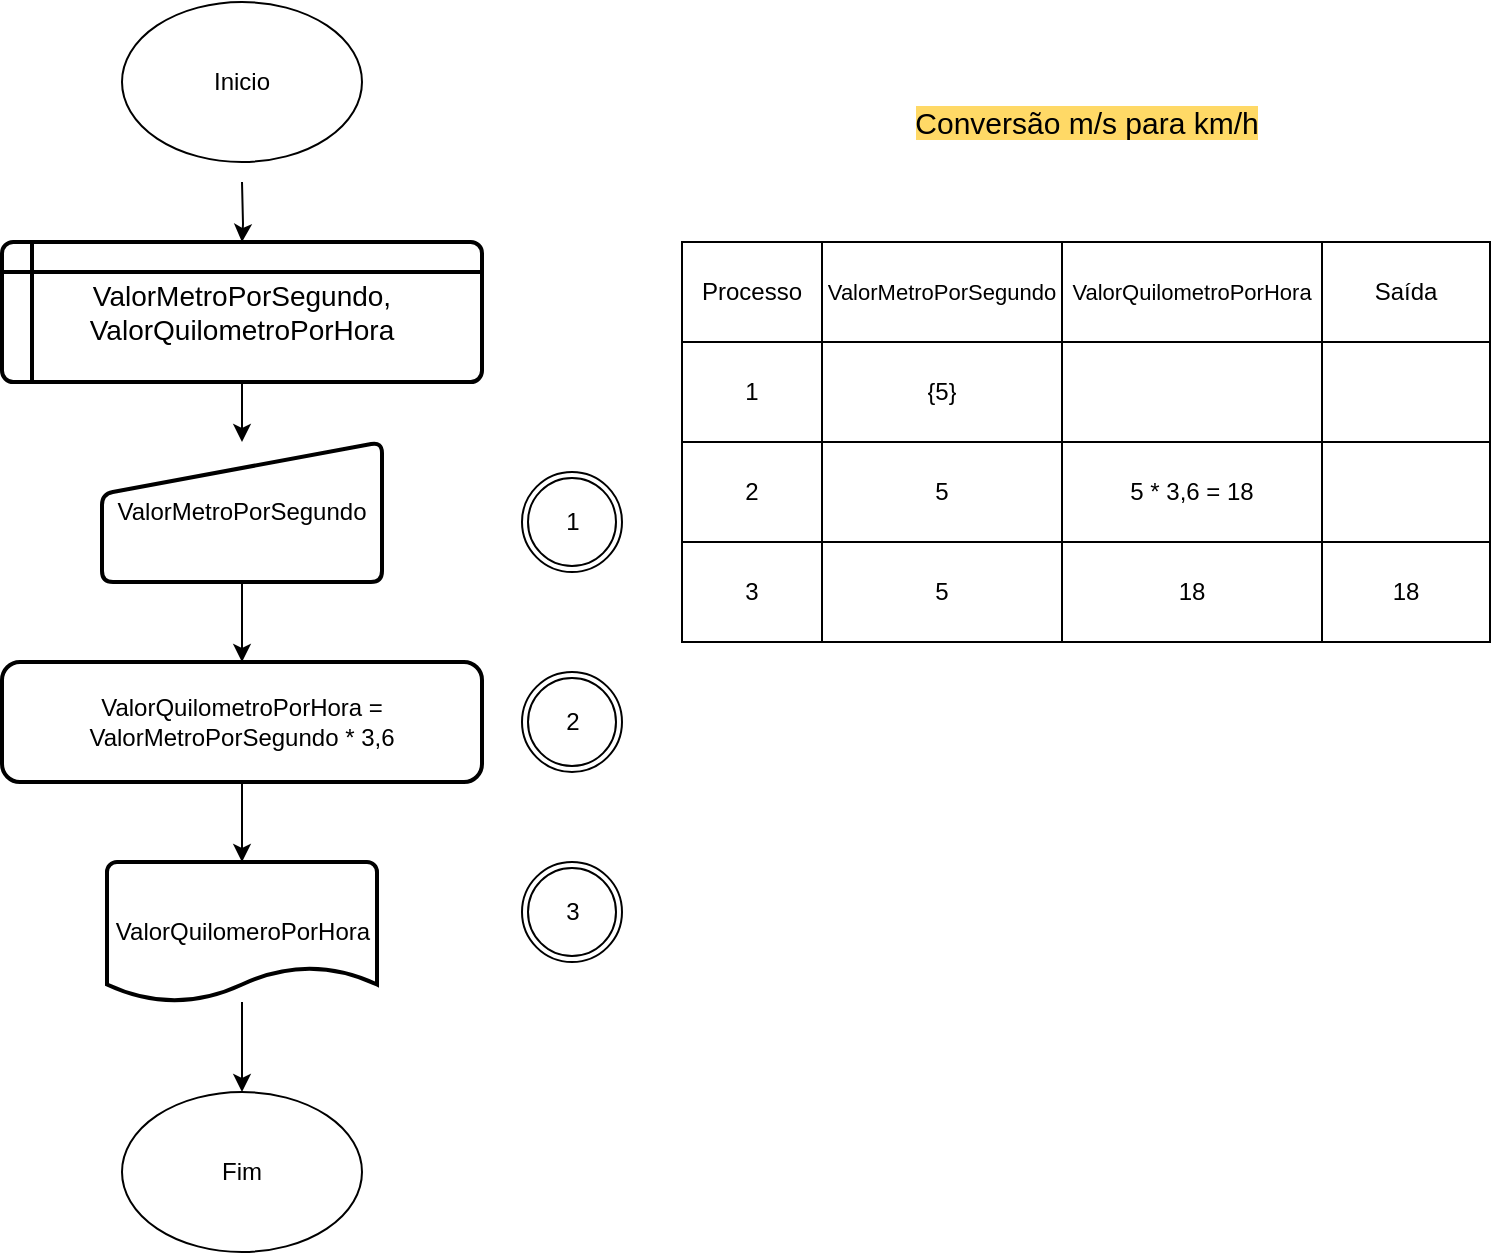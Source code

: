<mxfile version="13.6.2" type="device"><diagram id="YkPKWUQqvH8J7YU4Ao-5" name="Página-1"><mxGraphModel dx="868" dy="510" grid="1" gridSize="10" guides="1" tooltips="1" connect="1" arrows="1" fold="1" page="1" pageScale="1" pageWidth="827" pageHeight="1169" math="0" shadow="0"><root><mxCell id="0"/><mxCell id="1" parent="0"/><mxCell id="kboYusPgf3-8wUWQr32d-77" value="" style="edgeStyle=orthogonalEdgeStyle;rounded=0;orthogonalLoop=1;jettySize=auto;html=1;" parent="1" target="kboYusPgf3-8wUWQr32d-81" edge="1"><mxGeometry relative="1" as="geometry"><mxPoint x="200" y="110" as="sourcePoint"/></mxGeometry></mxCell><mxCell id="kboYusPgf3-8wUWQr32d-78" value="" style="edgeStyle=orthogonalEdgeStyle;rounded=0;orthogonalLoop=1;jettySize=auto;html=1;" parent="1" source="kboYusPgf3-8wUWQr32d-79" target="kboYusPgf3-8wUWQr32d-85" edge="1"><mxGeometry relative="1" as="geometry"/></mxCell><mxCell id="kboYusPgf3-8wUWQr32d-79" value="&lt;font style=&quot;font-size: 12px&quot;&gt;ValorMetroPorSegundo&lt;/font&gt;" style="html=1;strokeWidth=2;shape=manualInput;whiteSpace=wrap;rounded=1;size=26;arcSize=11;" parent="1" vertex="1"><mxGeometry x="130" y="240" width="140" height="70" as="geometry"/></mxCell><mxCell id="kboYusPgf3-8wUWQr32d-80" value="" style="edgeStyle=orthogonalEdgeStyle;rounded=0;orthogonalLoop=1;jettySize=auto;html=1;" parent="1" source="kboYusPgf3-8wUWQr32d-81" target="kboYusPgf3-8wUWQr32d-79" edge="1"><mxGeometry relative="1" as="geometry"/></mxCell><mxCell id="kboYusPgf3-8wUWQr32d-81" value="&lt;span style=&quot;font-size: 14px&quot;&gt;ValorMetroPorSegundo, ValorQuilometroPorHora&lt;/span&gt;" style="shape=internalStorage;whiteSpace=wrap;html=1;dx=15;dy=15;rounded=1;arcSize=8;strokeWidth=2;" parent="1" vertex="1"><mxGeometry x="80" y="140" width="240" height="70" as="geometry"/></mxCell><mxCell id="kboYusPgf3-8wUWQr32d-82" value="" style="edgeStyle=orthogonalEdgeStyle;rounded=0;orthogonalLoop=1;jettySize=auto;html=1;" parent="1" source="kboYusPgf3-8wUWQr32d-83" target="kboYusPgf3-8wUWQr32d-86" edge="1"><mxGeometry relative="1" as="geometry"/></mxCell><mxCell id="kboYusPgf3-8wUWQr32d-83" value="ValorQuilomeroPorHora" style="strokeWidth=2;html=1;shape=mxgraph.flowchart.document2;whiteSpace=wrap;size=0.25;" parent="1" vertex="1"><mxGeometry x="132.5" y="450" width="135" height="70" as="geometry"/></mxCell><mxCell id="kboYusPgf3-8wUWQr32d-84" value="" style="edgeStyle=orthogonalEdgeStyle;rounded=0;orthogonalLoop=1;jettySize=auto;html=1;" parent="1" source="kboYusPgf3-8wUWQr32d-85" target="kboYusPgf3-8wUWQr32d-83" edge="1"><mxGeometry relative="1" as="geometry"/></mxCell><mxCell id="kboYusPgf3-8wUWQr32d-85" value="ValorQuilometroPorHora = ValorMetroPorSegundo * 3,6" style="rounded=1;whiteSpace=wrap;html=1;strokeWidth=2;" parent="1" vertex="1"><mxGeometry x="80" y="350" width="240" height="60" as="geometry"/></mxCell><mxCell id="kboYusPgf3-8wUWQr32d-86" value="Fim" style="ellipse;whiteSpace=wrap;html=1;" parent="1" vertex="1"><mxGeometry x="140" y="565" width="120" height="80" as="geometry"/></mxCell><mxCell id="kboYusPgf3-8wUWQr32d-87" value="" style="shape=table;html=1;whiteSpace=wrap;startSize=0;container=1;collapsible=0;childLayout=tableLayout;" parent="1" vertex="1"><mxGeometry x="420" y="140" width="404" height="200" as="geometry"/></mxCell><mxCell id="kboYusPgf3-8wUWQr32d-88" value="" style="shape=partialRectangle;html=1;whiteSpace=wrap;collapsible=0;dropTarget=0;pointerEvents=0;fillColor=none;top=0;left=0;bottom=0;right=0;points=[[0,0.5],[1,0.5]];portConstraint=eastwest;" parent="kboYusPgf3-8wUWQr32d-87" vertex="1"><mxGeometry width="404" height="50" as="geometry"/></mxCell><mxCell id="kboYusPgf3-8wUWQr32d-89" value="Processo" style="shape=partialRectangle;html=1;whiteSpace=wrap;connectable=0;overflow=hidden;fillColor=none;top=0;left=0;bottom=0;right=0;" parent="kboYusPgf3-8wUWQr32d-88" vertex="1"><mxGeometry width="70" height="50" as="geometry"/></mxCell><mxCell id="kboYusPgf3-8wUWQr32d-90" value="&lt;font style=&quot;font-size: 11px&quot;&gt;ValorMetroPorSegundo&lt;/font&gt;" style="shape=partialRectangle;html=1;whiteSpace=wrap;connectable=0;overflow=hidden;fillColor=none;top=0;left=0;bottom=0;right=0;" parent="kboYusPgf3-8wUWQr32d-88" vertex="1"><mxGeometry x="70" width="120" height="50" as="geometry"/></mxCell><mxCell id="kboYusPgf3-8wUWQr32d-91" value="&lt;font style=&quot;font-size: 11px&quot;&gt;ValorQuilometroPorHora&lt;/font&gt;" style="shape=partialRectangle;html=1;whiteSpace=wrap;connectable=0;overflow=hidden;fillColor=none;top=0;left=0;bottom=0;right=0;" parent="kboYusPgf3-8wUWQr32d-88" vertex="1"><mxGeometry x="190" width="130" height="50" as="geometry"/></mxCell><mxCell id="kboYusPgf3-8wUWQr32d-92" value="Saída" style="shape=partialRectangle;html=1;whiteSpace=wrap;connectable=0;overflow=hidden;fillColor=none;top=0;left=0;bottom=0;right=0;" parent="kboYusPgf3-8wUWQr32d-88" vertex="1"><mxGeometry x="320" width="84" height="50" as="geometry"/></mxCell><mxCell id="kboYusPgf3-8wUWQr32d-93" value="" style="shape=partialRectangle;html=1;whiteSpace=wrap;collapsible=0;dropTarget=0;pointerEvents=0;fillColor=none;top=0;left=0;bottom=0;right=0;points=[[0,0.5],[1,0.5]];portConstraint=eastwest;" parent="kboYusPgf3-8wUWQr32d-87" vertex="1"><mxGeometry y="50" width="404" height="50" as="geometry"/></mxCell><mxCell id="kboYusPgf3-8wUWQr32d-94" value="1" style="shape=partialRectangle;html=1;whiteSpace=wrap;connectable=0;overflow=hidden;fillColor=none;top=0;left=0;bottom=0;right=0;" parent="kboYusPgf3-8wUWQr32d-93" vertex="1"><mxGeometry width="70" height="50" as="geometry"/></mxCell><mxCell id="kboYusPgf3-8wUWQr32d-95" value="{5}" style="shape=partialRectangle;html=1;whiteSpace=wrap;connectable=0;overflow=hidden;fillColor=none;top=0;left=0;bottom=0;right=0;" parent="kboYusPgf3-8wUWQr32d-93" vertex="1"><mxGeometry x="70" width="120" height="50" as="geometry"/></mxCell><mxCell id="kboYusPgf3-8wUWQr32d-96" value="" style="shape=partialRectangle;html=1;whiteSpace=wrap;connectable=0;overflow=hidden;fillColor=none;top=0;left=0;bottom=0;right=0;" parent="kboYusPgf3-8wUWQr32d-93" vertex="1"><mxGeometry x="190" width="130" height="50" as="geometry"/></mxCell><mxCell id="kboYusPgf3-8wUWQr32d-97" value="" style="shape=partialRectangle;html=1;whiteSpace=wrap;connectable=0;overflow=hidden;fillColor=none;top=0;left=0;bottom=0;right=0;" parent="kboYusPgf3-8wUWQr32d-93" vertex="1"><mxGeometry x="320" width="84" height="50" as="geometry"/></mxCell><mxCell id="kboYusPgf3-8wUWQr32d-98" value="" style="shape=partialRectangle;html=1;whiteSpace=wrap;collapsible=0;dropTarget=0;pointerEvents=0;fillColor=none;top=0;left=0;bottom=0;right=0;points=[[0,0.5],[1,0.5]];portConstraint=eastwest;" parent="kboYusPgf3-8wUWQr32d-87" vertex="1"><mxGeometry y="100" width="404" height="50" as="geometry"/></mxCell><mxCell id="kboYusPgf3-8wUWQr32d-99" value="2" style="shape=partialRectangle;html=1;whiteSpace=wrap;connectable=0;overflow=hidden;fillColor=none;top=0;left=0;bottom=0;right=0;" parent="kboYusPgf3-8wUWQr32d-98" vertex="1"><mxGeometry width="70" height="50" as="geometry"/></mxCell><mxCell id="kboYusPgf3-8wUWQr32d-100" value="5" style="shape=partialRectangle;html=1;whiteSpace=wrap;connectable=0;overflow=hidden;fillColor=none;top=0;left=0;bottom=0;right=0;" parent="kboYusPgf3-8wUWQr32d-98" vertex="1"><mxGeometry x="70" width="120" height="50" as="geometry"/></mxCell><mxCell id="kboYusPgf3-8wUWQr32d-101" value="5 * 3,6 = 18" style="shape=partialRectangle;html=1;whiteSpace=wrap;connectable=0;overflow=hidden;fillColor=none;top=0;left=0;bottom=0;right=0;" parent="kboYusPgf3-8wUWQr32d-98" vertex="1"><mxGeometry x="190" width="130" height="50" as="geometry"/></mxCell><mxCell id="kboYusPgf3-8wUWQr32d-102" value="" style="shape=partialRectangle;html=1;whiteSpace=wrap;connectable=0;overflow=hidden;fillColor=none;top=0;left=0;bottom=0;right=0;" parent="kboYusPgf3-8wUWQr32d-98" vertex="1"><mxGeometry x="320" width="84" height="50" as="geometry"/></mxCell><mxCell id="kboYusPgf3-8wUWQr32d-103" value="" style="shape=partialRectangle;html=1;whiteSpace=wrap;collapsible=0;dropTarget=0;pointerEvents=0;fillColor=none;top=0;left=0;bottom=0;right=0;points=[[0,0.5],[1,0.5]];portConstraint=eastwest;" parent="kboYusPgf3-8wUWQr32d-87" vertex="1"><mxGeometry y="150" width="404" height="50" as="geometry"/></mxCell><mxCell id="kboYusPgf3-8wUWQr32d-104" value="3" style="shape=partialRectangle;html=1;whiteSpace=wrap;connectable=0;overflow=hidden;fillColor=none;top=0;left=0;bottom=0;right=0;" parent="kboYusPgf3-8wUWQr32d-103" vertex="1"><mxGeometry width="70" height="50" as="geometry"/></mxCell><mxCell id="kboYusPgf3-8wUWQr32d-105" value="5" style="shape=partialRectangle;html=1;whiteSpace=wrap;connectable=0;overflow=hidden;fillColor=none;top=0;left=0;bottom=0;right=0;" parent="kboYusPgf3-8wUWQr32d-103" vertex="1"><mxGeometry x="70" width="120" height="50" as="geometry"/></mxCell><mxCell id="kboYusPgf3-8wUWQr32d-106" value="18" style="shape=partialRectangle;html=1;whiteSpace=wrap;connectable=0;overflow=hidden;fillColor=none;top=0;left=0;bottom=0;right=0;" parent="kboYusPgf3-8wUWQr32d-103" vertex="1"><mxGeometry x="190" width="130" height="50" as="geometry"/></mxCell><mxCell id="kboYusPgf3-8wUWQr32d-107" value="18" style="shape=partialRectangle;html=1;whiteSpace=wrap;connectable=0;overflow=hidden;fillColor=none;top=0;left=0;bottom=0;right=0;" parent="kboYusPgf3-8wUWQr32d-103" vertex="1"><mxGeometry x="320" width="84" height="50" as="geometry"/></mxCell><mxCell id="kboYusPgf3-8wUWQr32d-108" value="" style="shape=mxgraph.bpmn.shape;html=1;verticalLabelPosition=bottom;labelBackgroundColor=#ffffff;verticalAlign=top;align=center;perimeter=ellipsePerimeter;outlineConnect=0;outline=throwing;symbol=general;strokeWidth=1;" parent="1" vertex="1"><mxGeometry x="340" y="255" width="50" height="50" as="geometry"/></mxCell><mxCell id="kboYusPgf3-8wUWQr32d-109" value="" style="shape=mxgraph.bpmn.shape;html=1;verticalLabelPosition=bottom;labelBackgroundColor=#ffffff;verticalAlign=top;align=center;perimeter=ellipsePerimeter;outlineConnect=0;outline=throwing;symbol=general;strokeWidth=1;" parent="1" vertex="1"><mxGeometry x="340" y="355" width="50" height="50" as="geometry"/></mxCell><mxCell id="kboYusPgf3-8wUWQr32d-110" value="" style="shape=mxgraph.bpmn.shape;html=1;verticalLabelPosition=bottom;labelBackgroundColor=#ffffff;verticalAlign=top;align=center;perimeter=ellipsePerimeter;outlineConnect=0;outline=throwing;symbol=general;strokeWidth=1;" parent="1" vertex="1"><mxGeometry x="340" y="450" width="50" height="50" as="geometry"/></mxCell><mxCell id="kboYusPgf3-8wUWQr32d-111" value="1" style="text;html=1;resizable=0;autosize=1;align=center;verticalAlign=middle;points=[];fillColor=none;strokeColor=none;rounded=0;" parent="1" vertex="1"><mxGeometry x="355" y="270" width="20" height="20" as="geometry"/></mxCell><mxCell id="kboYusPgf3-8wUWQr32d-112" value="2" style="text;html=1;resizable=0;autosize=1;align=center;verticalAlign=middle;points=[];fillColor=none;strokeColor=none;rounded=0;" parent="1" vertex="1"><mxGeometry x="355" y="370" width="20" height="20" as="geometry"/></mxCell><mxCell id="kboYusPgf3-8wUWQr32d-113" value="3" style="text;html=1;resizable=0;autosize=1;align=center;verticalAlign=middle;points=[];fillColor=none;strokeColor=none;rounded=0;" parent="1" vertex="1"><mxGeometry x="355" y="465" width="20" height="20" as="geometry"/></mxCell><mxCell id="kboYusPgf3-8wUWQr32d-114" value="&lt;span style=&quot;background-color: rgb(255 , 217 , 102) ; font-size: 15px&quot;&gt;Conversão m/s para km/h&lt;/span&gt;" style="text;html=1;resizable=0;autosize=1;align=center;verticalAlign=middle;points=[];fillColor=none;strokeColor=none;rounded=0;fontSize=15;" parent="1" vertex="1"><mxGeometry x="532" y="70" width="180" height="20" as="geometry"/></mxCell><mxCell id="kboYusPgf3-8wUWQr32d-115" value="Inicio" style="ellipse;whiteSpace=wrap;html=1;" parent="1" vertex="1"><mxGeometry x="140" y="20" width="120" height="80" as="geometry"/></mxCell></root></mxGraphModel></diagram></mxfile>